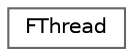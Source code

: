digraph "Graphical Class Hierarchy"
{
 // INTERACTIVE_SVG=YES
 // LATEX_PDF_SIZE
  bgcolor="transparent";
  edge [fontname=Helvetica,fontsize=10,labelfontname=Helvetica,labelfontsize=10];
  node [fontname=Helvetica,fontsize=10,shape=box,height=0.2,width=0.4];
  rankdir="LR";
  Node0 [id="Node000000",label="FThread",height=0.2,width=0.4,color="grey40", fillcolor="white", style="filled",URL="$d4/d3b/classFThread.html",tooltip="Simple API for system threads."];
}
